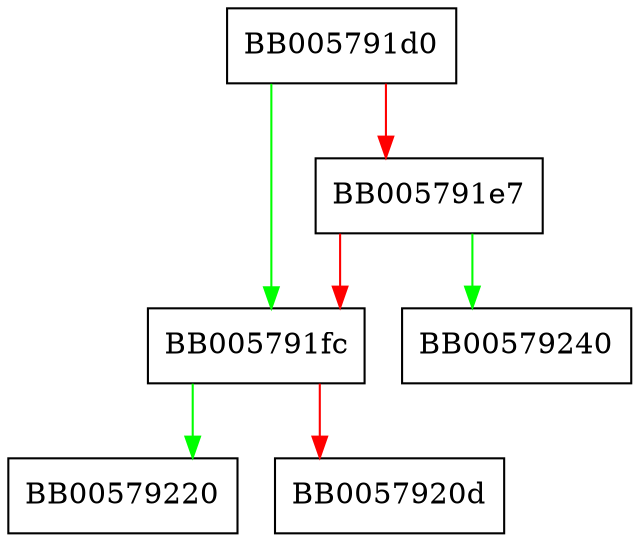 digraph dh_pkey_copy {
  node [shape="box"];
  graph [splines=ortho];
  BB005791d0 -> BB005791fc [color="green"];
  BB005791d0 -> BB005791e7 [color="red"];
  BB005791e7 -> BB00579240 [color="green"];
  BB005791e7 -> BB005791fc [color="red"];
  BB005791fc -> BB00579220 [color="green"];
  BB005791fc -> BB0057920d [color="red"];
}